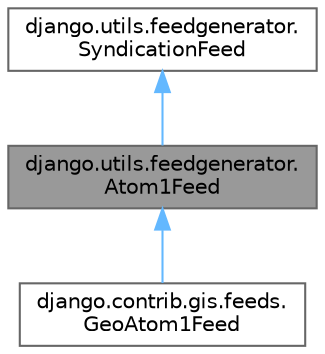 digraph "django.utils.feedgenerator.Atom1Feed"
{
 // LATEX_PDF_SIZE
  bgcolor="transparent";
  edge [fontname=Helvetica,fontsize=10,labelfontname=Helvetica,labelfontsize=10];
  node [fontname=Helvetica,fontsize=10,shape=box,height=0.2,width=0.4];
  Node1 [id="Node000001",label="django.utils.feedgenerator.\lAtom1Feed",height=0.2,width=0.4,color="gray40", fillcolor="grey60", style="filled", fontcolor="black",tooltip=" "];
  Node2 -> Node1 [id="edge3_Node000001_Node000002",dir="back",color="steelblue1",style="solid",tooltip=" "];
  Node2 [id="Node000002",label="django.utils.feedgenerator.\lSyndicationFeed",height=0.2,width=0.4,color="gray40", fillcolor="white", style="filled",URL="$classdjango_1_1utils_1_1feedgenerator_1_1SyndicationFeed.html",tooltip=" "];
  Node1 -> Node3 [id="edge4_Node000001_Node000003",dir="back",color="steelblue1",style="solid",tooltip=" "];
  Node3 [id="Node000003",label="django.contrib.gis.feeds.\lGeoAtom1Feed",height=0.2,width=0.4,color="gray40", fillcolor="white", style="filled",URL="$classdjango_1_1contrib_1_1gis_1_1feeds_1_1GeoAtom1Feed.html",tooltip=" "];
}
